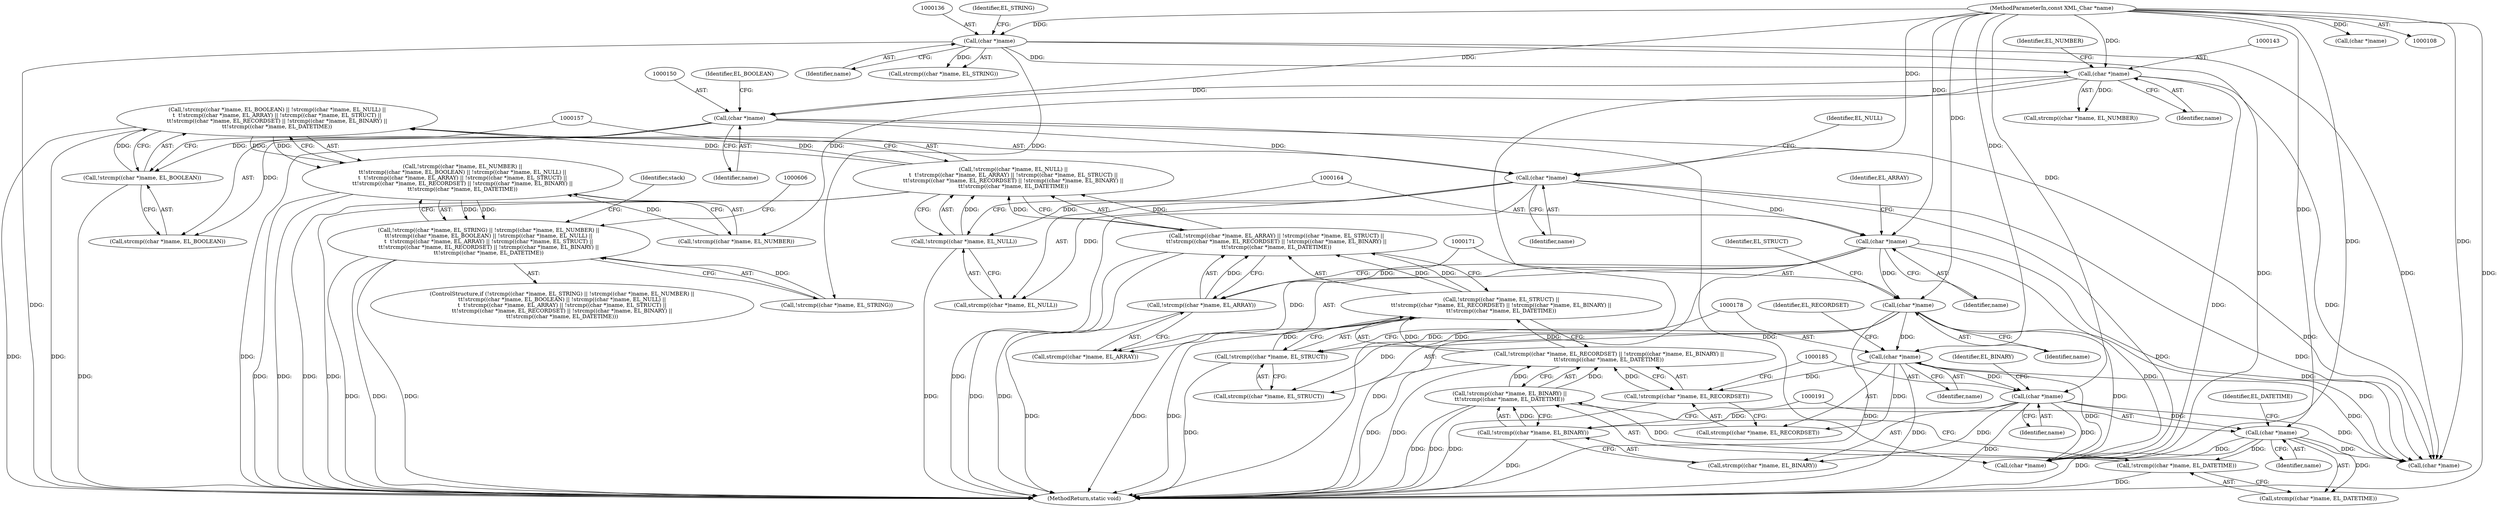 digraph "0_php-src_8d2539fa0faf3f63e1d1e7635347c5b9e777d47b@API" {
"1000146" [label="(Call,!strcmp((char *)name, EL_BOOLEAN) || !strcmp((char *)name, EL_NULL) ||\n\t  \t!strcmp((char *)name, EL_ARRAY) || !strcmp((char *)name, EL_STRUCT) ||\n\t\t!strcmp((char *)name, EL_RECORDSET) || !strcmp((char *)name, EL_BINARY) ||\n\t\t!strcmp((char *)name, EL_DATETIME))"];
"1000147" [label="(Call,!strcmp((char *)name, EL_BOOLEAN))"];
"1000149" [label="(Call,(char *)name)"];
"1000142" [label="(Call,(char *)name)"];
"1000135" [label="(Call,(char *)name)"];
"1000110" [label="(MethodParameterIn,const XML_Char *name)"];
"1000153" [label="(Call,!strcmp((char *)name, EL_NULL) ||\n\t  \t!strcmp((char *)name, EL_ARRAY) || !strcmp((char *)name, EL_STRUCT) ||\n\t\t!strcmp((char *)name, EL_RECORDSET) || !strcmp((char *)name, EL_BINARY) ||\n\t\t!strcmp((char *)name, EL_DATETIME))"];
"1000154" [label="(Call,!strcmp((char *)name, EL_NULL))"];
"1000156" [label="(Call,(char *)name)"];
"1000160" [label="(Call,!strcmp((char *)name, EL_ARRAY) || !strcmp((char *)name, EL_STRUCT) ||\n\t\t!strcmp((char *)name, EL_RECORDSET) || !strcmp((char *)name, EL_BINARY) ||\n\t\t!strcmp((char *)name, EL_DATETIME))"];
"1000161" [label="(Call,!strcmp((char *)name, EL_ARRAY))"];
"1000163" [label="(Call,(char *)name)"];
"1000167" [label="(Call,!strcmp((char *)name, EL_STRUCT) ||\n\t\t!strcmp((char *)name, EL_RECORDSET) || !strcmp((char *)name, EL_BINARY) ||\n\t\t!strcmp((char *)name, EL_DATETIME))"];
"1000168" [label="(Call,!strcmp((char *)name, EL_STRUCT))"];
"1000170" [label="(Call,(char *)name)"];
"1000174" [label="(Call,!strcmp((char *)name, EL_RECORDSET) || !strcmp((char *)name, EL_BINARY) ||\n\t\t!strcmp((char *)name, EL_DATETIME))"];
"1000175" [label="(Call,!strcmp((char *)name, EL_RECORDSET))"];
"1000177" [label="(Call,(char *)name)"];
"1000181" [label="(Call,!strcmp((char *)name, EL_BINARY) ||\n\t\t!strcmp((char *)name, EL_DATETIME))"];
"1000182" [label="(Call,!strcmp((char *)name, EL_BINARY))"];
"1000184" [label="(Call,(char *)name)"];
"1000188" [label="(Call,!strcmp((char *)name, EL_DATETIME))"];
"1000190" [label="(Call,(char *)name)"];
"1000139" [label="(Call,!strcmp((char *)name, EL_NUMBER) ||\n\t\t!strcmp((char *)name, EL_BOOLEAN) || !strcmp((char *)name, EL_NULL) ||\n\t  \t!strcmp((char *)name, EL_ARRAY) || !strcmp((char *)name, EL_STRUCT) ||\n\t\t!strcmp((char *)name, EL_RECORDSET) || !strcmp((char *)name, EL_BINARY) ||\n\t\t!strcmp((char *)name, EL_DATETIME))"];
"1000132" [label="(Call,!strcmp((char *)name, EL_STRING) || !strcmp((char *)name, EL_NUMBER) ||\n\t\t!strcmp((char *)name, EL_BOOLEAN) || !strcmp((char *)name, EL_NULL) ||\n\t  \t!strcmp((char *)name, EL_ARRAY) || !strcmp((char *)name, EL_STRUCT) ||\n\t\t!strcmp((char *)name, EL_RECORDSET) || !strcmp((char *)name, EL_BINARY) ||\n\t\t!strcmp((char *)name, EL_DATETIME))"];
"1000187" [label="(Identifier,EL_BINARY)"];
"1000146" [label="(Call,!strcmp((char *)name, EL_BOOLEAN) || !strcmp((char *)name, EL_NULL) ||\n\t  \t!strcmp((char *)name, EL_ARRAY) || !strcmp((char *)name, EL_STRUCT) ||\n\t\t!strcmp((char *)name, EL_RECORDSET) || !strcmp((char *)name, EL_BINARY) ||\n\t\t!strcmp((char *)name, EL_DATETIME))"];
"1000145" [label="(Identifier,EL_NUMBER)"];
"1000192" [label="(Identifier,name)"];
"1000131" [label="(ControlStructure,if (!strcmp((char *)name, EL_STRING) || !strcmp((char *)name, EL_NUMBER) ||\n\t\t!strcmp((char *)name, EL_BOOLEAN) || !strcmp((char *)name, EL_NULL) ||\n\t  \t!strcmp((char *)name, EL_ARRAY) || !strcmp((char *)name, EL_STRUCT) ||\n\t\t!strcmp((char *)name, EL_RECORDSET) || !strcmp((char *)name, EL_BINARY) ||\n\t\t!strcmp((char *)name, EL_DATETIME)))"];
"1000172" [label="(Identifier,name)"];
"1000142" [label="(Call,(char *)name)"];
"1000140" [label="(Call,!strcmp((char *)name, EL_NUMBER))"];
"1000165" [label="(Identifier,name)"];
"1000193" [label="(Identifier,EL_DATETIME)"];
"1000183" [label="(Call,strcmp((char *)name, EL_BINARY))"];
"1000186" [label="(Identifier,name)"];
"1000161" [label="(Call,!strcmp((char *)name, EL_ARRAY))"];
"1000189" [label="(Call,strcmp((char *)name, EL_DATETIME))"];
"1000233" [label="(Call,(char *)name)"];
"1000170" [label="(Call,(char *)name)"];
"1000137" [label="(Identifier,name)"];
"1000160" [label="(Call,!strcmp((char *)name, EL_ARRAY) || !strcmp((char *)name, EL_STRUCT) ||\n\t\t!strcmp((char *)name, EL_RECORDSET) || !strcmp((char *)name, EL_BINARY) ||\n\t\t!strcmp((char *)name, EL_DATETIME))"];
"1000155" [label="(Call,strcmp((char *)name, EL_NULL))"];
"1000175" [label="(Call,!strcmp((char *)name, EL_RECORDSET))"];
"1000163" [label="(Call,(char *)name)"];
"1000168" [label="(Call,!strcmp((char *)name, EL_STRUCT))"];
"1000144" [label="(Identifier,name)"];
"1000162" [label="(Call,strcmp((char *)name, EL_ARRAY))"];
"1000176" [label="(Call,strcmp((char *)name, EL_RECORDSET))"];
"1000152" [label="(Identifier,EL_BOOLEAN)"];
"1000147" [label="(Call,!strcmp((char *)name, EL_BOOLEAN))"];
"1000177" [label="(Call,(char *)name)"];
"1000166" [label="(Identifier,EL_ARRAY)"];
"1000134" [label="(Call,strcmp((char *)name, EL_STRING))"];
"1000181" [label="(Call,!strcmp((char *)name, EL_BINARY) ||\n\t\t!strcmp((char *)name, EL_DATETIME))"];
"1000180" [label="(Identifier,EL_RECORDSET)"];
"1000190" [label="(Call,(char *)name)"];
"1000148" [label="(Call,strcmp((char *)name, EL_BOOLEAN))"];
"1000184" [label="(Call,(char *)name)"];
"1000159" [label="(Identifier,EL_NULL)"];
"1000167" [label="(Call,!strcmp((char *)name, EL_STRUCT) ||\n\t\t!strcmp((char *)name, EL_RECORDSET) || !strcmp((char *)name, EL_BINARY) ||\n\t\t!strcmp((char *)name, EL_DATETIME))"];
"1000138" [label="(Identifier,EL_STRING)"];
"1000132" [label="(Call,!strcmp((char *)name, EL_STRING) || !strcmp((char *)name, EL_NUMBER) ||\n\t\t!strcmp((char *)name, EL_BOOLEAN) || !strcmp((char *)name, EL_NULL) ||\n\t  \t!strcmp((char *)name, EL_ARRAY) || !strcmp((char *)name, EL_STRUCT) ||\n\t\t!strcmp((char *)name, EL_RECORDSET) || !strcmp((char *)name, EL_BINARY) ||\n\t\t!strcmp((char *)name, EL_DATETIME))"];
"1000135" [label="(Call,(char *)name)"];
"1000626" [label="(Call,(char *)name)"];
"1000174" [label="(Call,!strcmp((char *)name, EL_RECORDSET) || !strcmp((char *)name, EL_BINARY) ||\n\t\t!strcmp((char *)name, EL_DATETIME))"];
"1000196" [label="(Identifier,stack)"];
"1000188" [label="(Call,!strcmp((char *)name, EL_DATETIME))"];
"1000158" [label="(Identifier,name)"];
"1000169" [label="(Call,strcmp((char *)name, EL_STRUCT))"];
"1000153" [label="(Call,!strcmp((char *)name, EL_NULL) ||\n\t  \t!strcmp((char *)name, EL_ARRAY) || !strcmp((char *)name, EL_STRUCT) ||\n\t\t!strcmp((char *)name, EL_RECORDSET) || !strcmp((char *)name, EL_BINARY) ||\n\t\t!strcmp((char *)name, EL_DATETIME))"];
"1000173" [label="(Identifier,EL_STRUCT)"];
"1000156" [label="(Call,(char *)name)"];
"1000149" [label="(Call,(char *)name)"];
"1000605" [label="(Call,(char *)name)"];
"1000151" [label="(Identifier,name)"];
"1000110" [label="(MethodParameterIn,const XML_Char *name)"];
"1000179" [label="(Identifier,name)"];
"1000141" [label="(Call,strcmp((char *)name, EL_NUMBER))"];
"1000644" [label="(MethodReturn,static void)"];
"1000133" [label="(Call,!strcmp((char *)name, EL_STRING))"];
"1000154" [label="(Call,!strcmp((char *)name, EL_NULL))"];
"1000139" [label="(Call,!strcmp((char *)name, EL_NUMBER) ||\n\t\t!strcmp((char *)name, EL_BOOLEAN) || !strcmp((char *)name, EL_NULL) ||\n\t  \t!strcmp((char *)name, EL_ARRAY) || !strcmp((char *)name, EL_STRUCT) ||\n\t\t!strcmp((char *)name, EL_RECORDSET) || !strcmp((char *)name, EL_BINARY) ||\n\t\t!strcmp((char *)name, EL_DATETIME))"];
"1000182" [label="(Call,!strcmp((char *)name, EL_BINARY))"];
"1000146" -> "1000139"  [label="AST: "];
"1000146" -> "1000147"  [label="CFG: "];
"1000146" -> "1000153"  [label="CFG: "];
"1000147" -> "1000146"  [label="AST: "];
"1000153" -> "1000146"  [label="AST: "];
"1000139" -> "1000146"  [label="CFG: "];
"1000146" -> "1000644"  [label="DDG: "];
"1000146" -> "1000644"  [label="DDG: "];
"1000146" -> "1000139"  [label="DDG: "];
"1000146" -> "1000139"  [label="DDG: "];
"1000147" -> "1000146"  [label="DDG: "];
"1000153" -> "1000146"  [label="DDG: "];
"1000153" -> "1000146"  [label="DDG: "];
"1000147" -> "1000148"  [label="CFG: "];
"1000148" -> "1000147"  [label="AST: "];
"1000157" -> "1000147"  [label="CFG: "];
"1000147" -> "1000644"  [label="DDG: "];
"1000149" -> "1000147"  [label="DDG: "];
"1000149" -> "1000148"  [label="AST: "];
"1000149" -> "1000151"  [label="CFG: "];
"1000150" -> "1000149"  [label="AST: "];
"1000151" -> "1000149"  [label="AST: "];
"1000152" -> "1000149"  [label="CFG: "];
"1000149" -> "1000644"  [label="DDG: "];
"1000149" -> "1000148"  [label="DDG: "];
"1000142" -> "1000149"  [label="DDG: "];
"1000110" -> "1000149"  [label="DDG: "];
"1000149" -> "1000156"  [label="DDG: "];
"1000149" -> "1000233"  [label="DDG: "];
"1000149" -> "1000605"  [label="DDG: "];
"1000142" -> "1000141"  [label="AST: "];
"1000142" -> "1000144"  [label="CFG: "];
"1000143" -> "1000142"  [label="AST: "];
"1000144" -> "1000142"  [label="AST: "];
"1000145" -> "1000142"  [label="CFG: "];
"1000142" -> "1000644"  [label="DDG: "];
"1000142" -> "1000140"  [label="DDG: "];
"1000142" -> "1000141"  [label="DDG: "];
"1000135" -> "1000142"  [label="DDG: "];
"1000110" -> "1000142"  [label="DDG: "];
"1000142" -> "1000233"  [label="DDG: "];
"1000142" -> "1000605"  [label="DDG: "];
"1000135" -> "1000134"  [label="AST: "];
"1000135" -> "1000137"  [label="CFG: "];
"1000136" -> "1000135"  [label="AST: "];
"1000137" -> "1000135"  [label="AST: "];
"1000138" -> "1000135"  [label="CFG: "];
"1000135" -> "1000644"  [label="DDG: "];
"1000135" -> "1000133"  [label="DDG: "];
"1000135" -> "1000134"  [label="DDG: "];
"1000110" -> "1000135"  [label="DDG: "];
"1000135" -> "1000233"  [label="DDG: "];
"1000135" -> "1000605"  [label="DDG: "];
"1000110" -> "1000108"  [label="AST: "];
"1000110" -> "1000644"  [label="DDG: "];
"1000110" -> "1000156"  [label="DDG: "];
"1000110" -> "1000163"  [label="DDG: "];
"1000110" -> "1000170"  [label="DDG: "];
"1000110" -> "1000177"  [label="DDG: "];
"1000110" -> "1000184"  [label="DDG: "];
"1000110" -> "1000190"  [label="DDG: "];
"1000110" -> "1000233"  [label="DDG: "];
"1000110" -> "1000605"  [label="DDG: "];
"1000110" -> "1000626"  [label="DDG: "];
"1000153" -> "1000154"  [label="CFG: "];
"1000153" -> "1000160"  [label="CFG: "];
"1000154" -> "1000153"  [label="AST: "];
"1000160" -> "1000153"  [label="AST: "];
"1000153" -> "1000644"  [label="DDG: "];
"1000153" -> "1000644"  [label="DDG: "];
"1000154" -> "1000153"  [label="DDG: "];
"1000160" -> "1000153"  [label="DDG: "];
"1000160" -> "1000153"  [label="DDG: "];
"1000154" -> "1000155"  [label="CFG: "];
"1000155" -> "1000154"  [label="AST: "];
"1000164" -> "1000154"  [label="CFG: "];
"1000154" -> "1000644"  [label="DDG: "];
"1000156" -> "1000154"  [label="DDG: "];
"1000156" -> "1000155"  [label="AST: "];
"1000156" -> "1000158"  [label="CFG: "];
"1000157" -> "1000156"  [label="AST: "];
"1000158" -> "1000156"  [label="AST: "];
"1000159" -> "1000156"  [label="CFG: "];
"1000156" -> "1000644"  [label="DDG: "];
"1000156" -> "1000155"  [label="DDG: "];
"1000156" -> "1000163"  [label="DDG: "];
"1000156" -> "1000233"  [label="DDG: "];
"1000156" -> "1000605"  [label="DDG: "];
"1000160" -> "1000161"  [label="CFG: "];
"1000160" -> "1000167"  [label="CFG: "];
"1000161" -> "1000160"  [label="AST: "];
"1000167" -> "1000160"  [label="AST: "];
"1000160" -> "1000644"  [label="DDG: "];
"1000160" -> "1000644"  [label="DDG: "];
"1000161" -> "1000160"  [label="DDG: "];
"1000167" -> "1000160"  [label="DDG: "];
"1000167" -> "1000160"  [label="DDG: "];
"1000161" -> "1000162"  [label="CFG: "];
"1000162" -> "1000161"  [label="AST: "];
"1000171" -> "1000161"  [label="CFG: "];
"1000161" -> "1000644"  [label="DDG: "];
"1000163" -> "1000161"  [label="DDG: "];
"1000163" -> "1000162"  [label="AST: "];
"1000163" -> "1000165"  [label="CFG: "];
"1000164" -> "1000163"  [label="AST: "];
"1000165" -> "1000163"  [label="AST: "];
"1000166" -> "1000163"  [label="CFG: "];
"1000163" -> "1000644"  [label="DDG: "];
"1000163" -> "1000162"  [label="DDG: "];
"1000163" -> "1000170"  [label="DDG: "];
"1000163" -> "1000233"  [label="DDG: "];
"1000163" -> "1000605"  [label="DDG: "];
"1000167" -> "1000168"  [label="CFG: "];
"1000167" -> "1000174"  [label="CFG: "];
"1000168" -> "1000167"  [label="AST: "];
"1000174" -> "1000167"  [label="AST: "];
"1000167" -> "1000644"  [label="DDG: "];
"1000167" -> "1000644"  [label="DDG: "];
"1000168" -> "1000167"  [label="DDG: "];
"1000174" -> "1000167"  [label="DDG: "];
"1000174" -> "1000167"  [label="DDG: "];
"1000168" -> "1000169"  [label="CFG: "];
"1000169" -> "1000168"  [label="AST: "];
"1000178" -> "1000168"  [label="CFG: "];
"1000168" -> "1000644"  [label="DDG: "];
"1000170" -> "1000168"  [label="DDG: "];
"1000170" -> "1000169"  [label="AST: "];
"1000170" -> "1000172"  [label="CFG: "];
"1000171" -> "1000170"  [label="AST: "];
"1000172" -> "1000170"  [label="AST: "];
"1000173" -> "1000170"  [label="CFG: "];
"1000170" -> "1000644"  [label="DDG: "];
"1000170" -> "1000169"  [label="DDG: "];
"1000170" -> "1000177"  [label="DDG: "];
"1000170" -> "1000233"  [label="DDG: "];
"1000170" -> "1000605"  [label="DDG: "];
"1000174" -> "1000175"  [label="CFG: "];
"1000174" -> "1000181"  [label="CFG: "];
"1000175" -> "1000174"  [label="AST: "];
"1000181" -> "1000174"  [label="AST: "];
"1000174" -> "1000644"  [label="DDG: "];
"1000174" -> "1000644"  [label="DDG: "];
"1000175" -> "1000174"  [label="DDG: "];
"1000181" -> "1000174"  [label="DDG: "];
"1000181" -> "1000174"  [label="DDG: "];
"1000175" -> "1000176"  [label="CFG: "];
"1000176" -> "1000175"  [label="AST: "];
"1000185" -> "1000175"  [label="CFG: "];
"1000175" -> "1000644"  [label="DDG: "];
"1000177" -> "1000175"  [label="DDG: "];
"1000177" -> "1000176"  [label="AST: "];
"1000177" -> "1000179"  [label="CFG: "];
"1000178" -> "1000177"  [label="AST: "];
"1000179" -> "1000177"  [label="AST: "];
"1000180" -> "1000177"  [label="CFG: "];
"1000177" -> "1000644"  [label="DDG: "];
"1000177" -> "1000176"  [label="DDG: "];
"1000177" -> "1000184"  [label="DDG: "];
"1000177" -> "1000233"  [label="DDG: "];
"1000177" -> "1000605"  [label="DDG: "];
"1000181" -> "1000182"  [label="CFG: "];
"1000181" -> "1000188"  [label="CFG: "];
"1000182" -> "1000181"  [label="AST: "];
"1000188" -> "1000181"  [label="AST: "];
"1000181" -> "1000644"  [label="DDG: "];
"1000181" -> "1000644"  [label="DDG: "];
"1000182" -> "1000181"  [label="DDG: "];
"1000188" -> "1000181"  [label="DDG: "];
"1000182" -> "1000183"  [label="CFG: "];
"1000183" -> "1000182"  [label="AST: "];
"1000191" -> "1000182"  [label="CFG: "];
"1000182" -> "1000644"  [label="DDG: "];
"1000184" -> "1000182"  [label="DDG: "];
"1000184" -> "1000183"  [label="AST: "];
"1000184" -> "1000186"  [label="CFG: "];
"1000185" -> "1000184"  [label="AST: "];
"1000186" -> "1000184"  [label="AST: "];
"1000187" -> "1000184"  [label="CFG: "];
"1000184" -> "1000644"  [label="DDG: "];
"1000184" -> "1000183"  [label="DDG: "];
"1000184" -> "1000190"  [label="DDG: "];
"1000184" -> "1000233"  [label="DDG: "];
"1000184" -> "1000605"  [label="DDG: "];
"1000188" -> "1000189"  [label="CFG: "];
"1000189" -> "1000188"  [label="AST: "];
"1000188" -> "1000644"  [label="DDG: "];
"1000190" -> "1000188"  [label="DDG: "];
"1000190" -> "1000189"  [label="AST: "];
"1000190" -> "1000192"  [label="CFG: "];
"1000191" -> "1000190"  [label="AST: "];
"1000192" -> "1000190"  [label="AST: "];
"1000193" -> "1000190"  [label="CFG: "];
"1000190" -> "1000644"  [label="DDG: "];
"1000190" -> "1000189"  [label="DDG: "];
"1000190" -> "1000233"  [label="DDG: "];
"1000190" -> "1000605"  [label="DDG: "];
"1000139" -> "1000132"  [label="AST: "];
"1000139" -> "1000140"  [label="CFG: "];
"1000140" -> "1000139"  [label="AST: "];
"1000132" -> "1000139"  [label="CFG: "];
"1000139" -> "1000644"  [label="DDG: "];
"1000139" -> "1000644"  [label="DDG: "];
"1000139" -> "1000132"  [label="DDG: "];
"1000139" -> "1000132"  [label="DDG: "];
"1000140" -> "1000139"  [label="DDG: "];
"1000132" -> "1000131"  [label="AST: "];
"1000132" -> "1000133"  [label="CFG: "];
"1000133" -> "1000132"  [label="AST: "];
"1000196" -> "1000132"  [label="CFG: "];
"1000606" -> "1000132"  [label="CFG: "];
"1000132" -> "1000644"  [label="DDG: "];
"1000132" -> "1000644"  [label="DDG: "];
"1000132" -> "1000644"  [label="DDG: "];
"1000133" -> "1000132"  [label="DDG: "];
}
